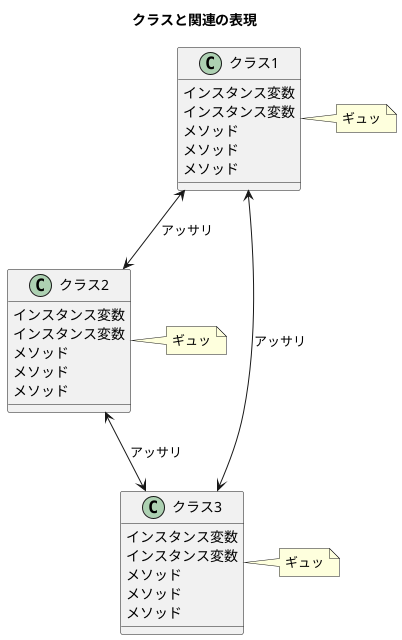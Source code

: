 @startuml design
top to bottom direction
title クラスと関連の表現
class クラス1 {
   インスタンス変数
   インスタンス変数
   メソッド
   メソッド
   メソッド
}
note right : ギュッ
class クラス2 {
   インスタンス変数
   インスタンス変数
   メソッド
   メソッド
   メソッド
}
note right : ギュッ
class クラス3 {
   インスタンス変数
   インスタンス変数
   メソッド
   メソッド
   メソッド
}
note right : ギュッ

クラス1 <--> クラス2 : アッサリ
クラス1 <--> クラス3 : アッサリ
クラス2 <--> クラス3 : アッサリ
@enduml
